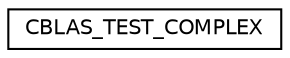 digraph "Graphical Class Hierarchy"
{
 // INTERACTIVE_SVG=YES
  edge [fontname="Helvetica",fontsize="10",labelfontname="Helvetica",labelfontsize="10"];
  node [fontname="Helvetica",fontsize="10",shape=record];
  rankdir="LR";
  Node1 [label="CBLAS_TEST_COMPLEX",height=0.2,width=0.4,color="black", fillcolor="white", style="filled",URL="$struct_c_b_l_a_s___t_e_s_t___c_o_m_p_l_e_x.html"];
}
